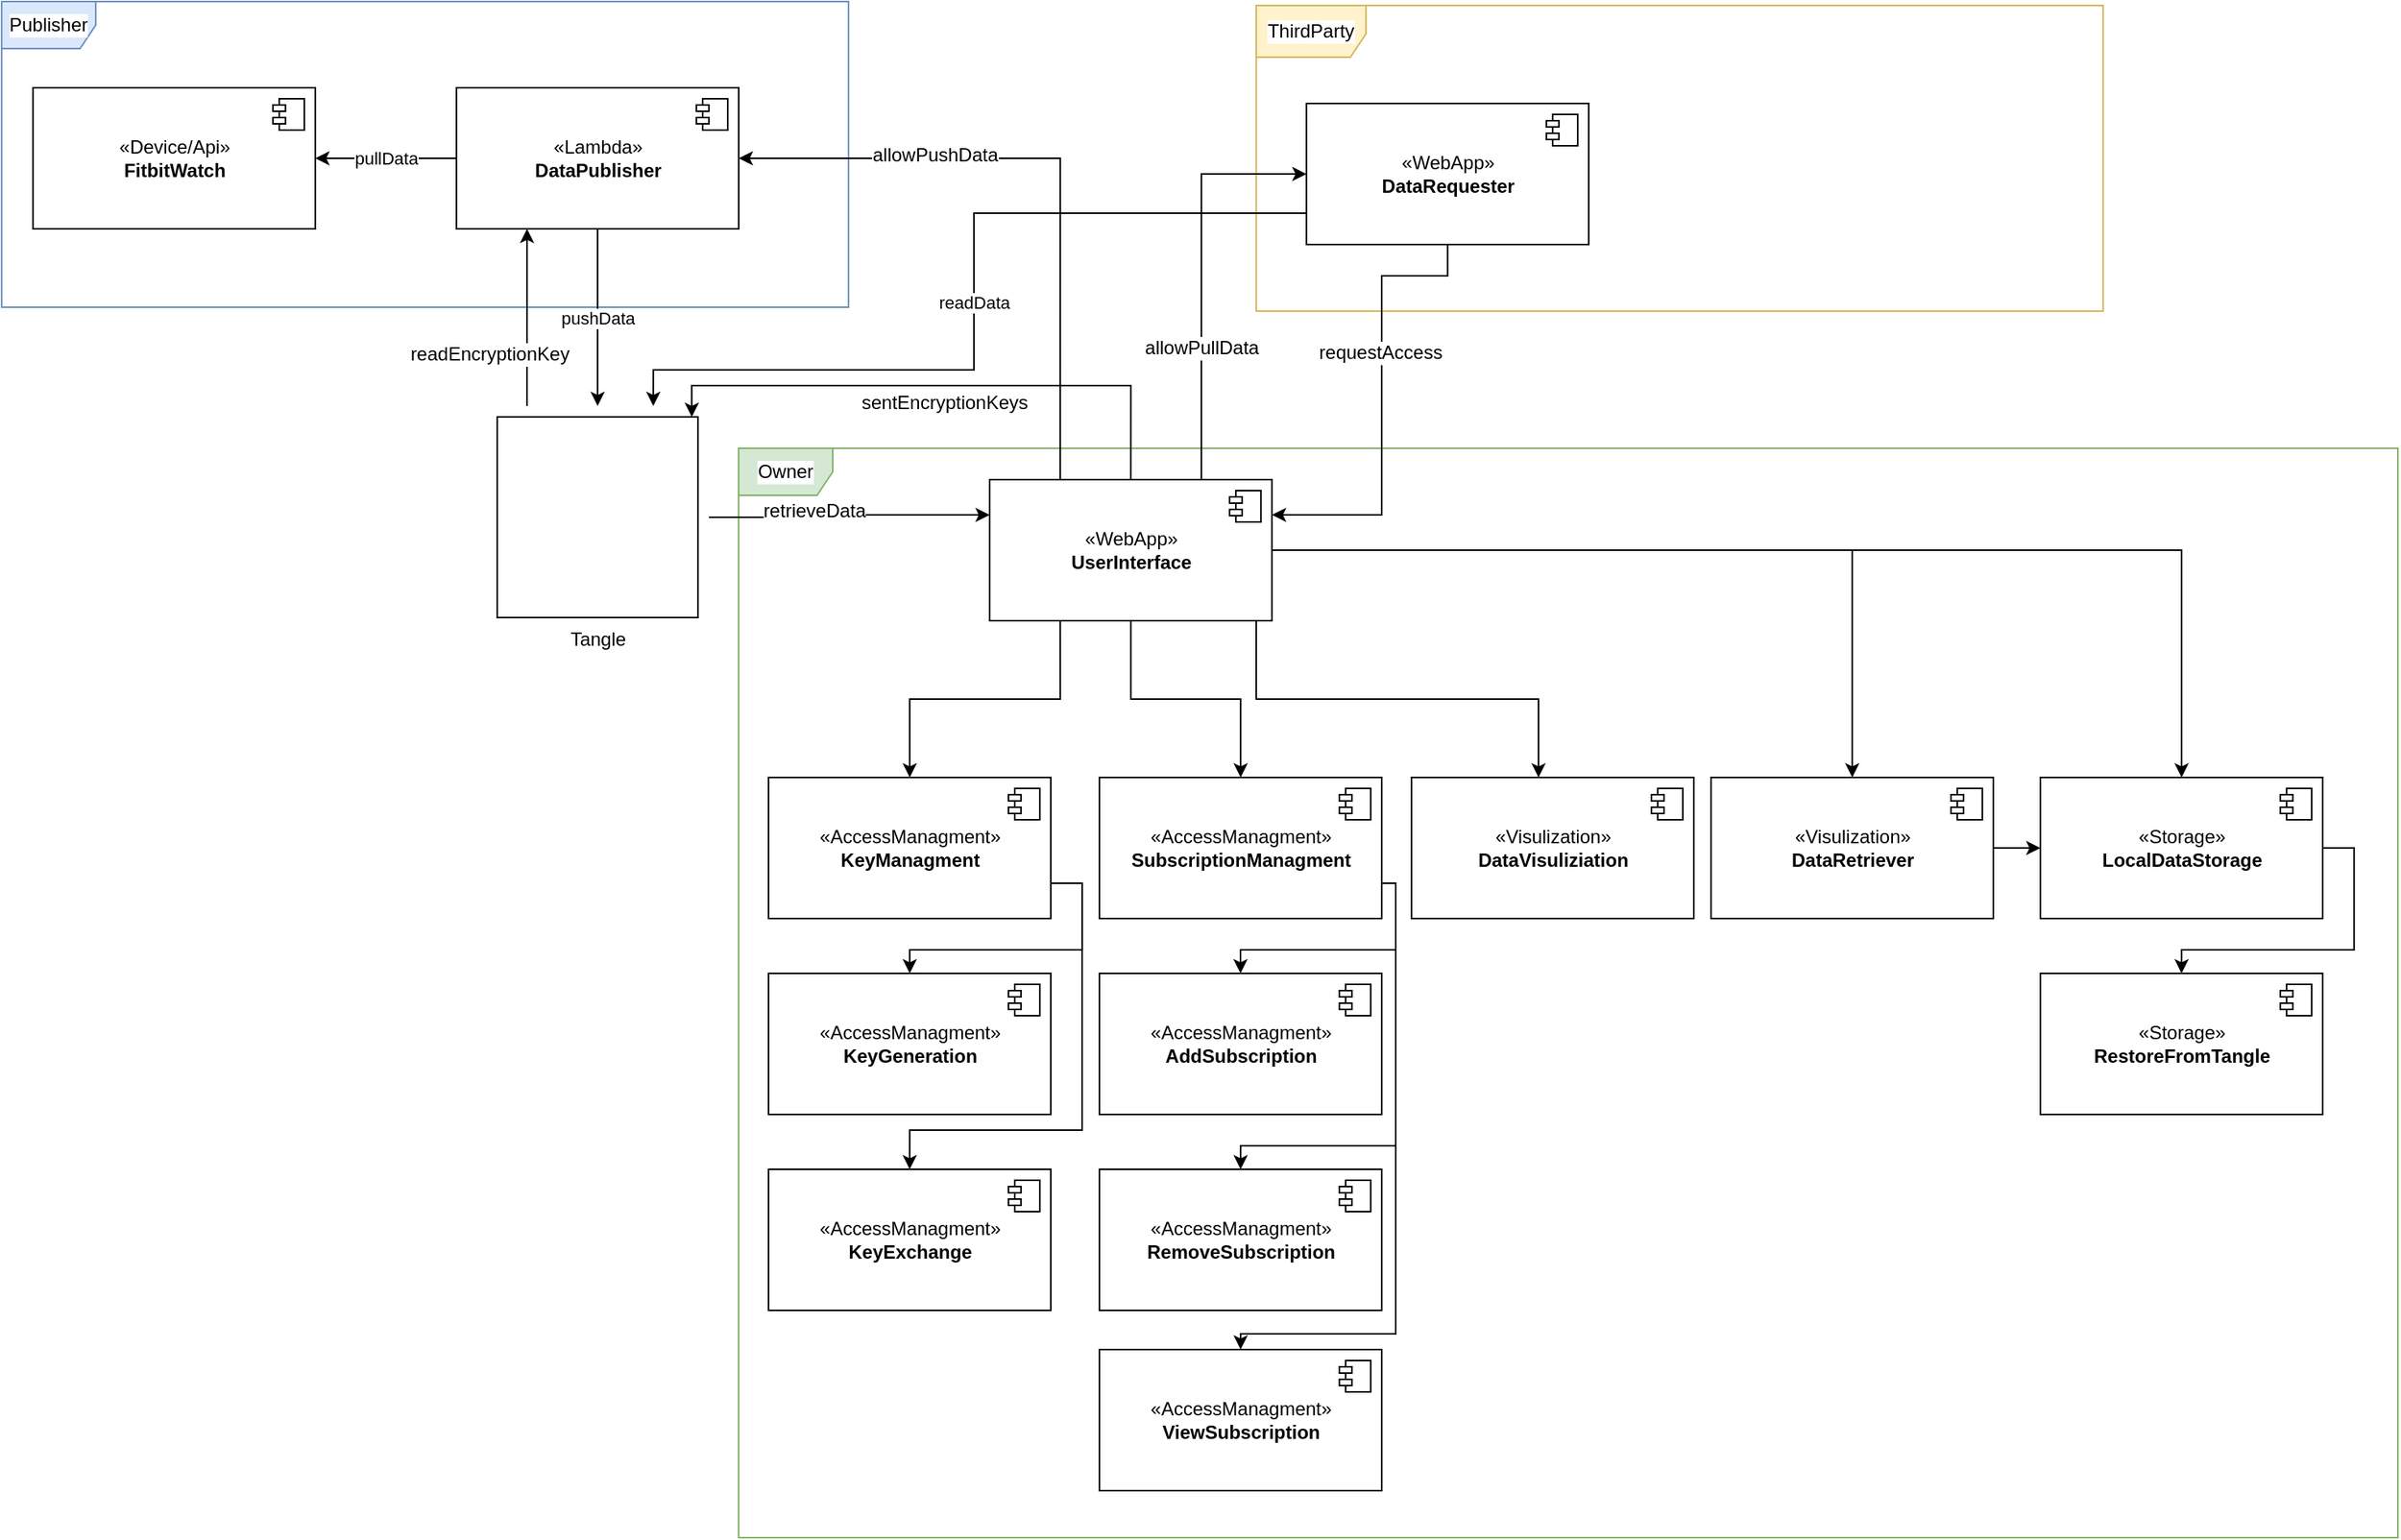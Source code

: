 <mxfile version="10.7.0" type="device"><diagram id="FgLuV2hUfHhvGy6_9pr4" name="Übersicht"><mxGraphModel dx="5411" dy="3857" grid="1" gridSize="10" guides="1" tooltips="1" connect="1" arrows="1" fold="1" page="1" pageScale="1" pageWidth="4681" pageHeight="3300" math="0" shadow="0"><root><mxCell id="0"/><mxCell id="1" parent="0"/><mxCell id="f9_b0NjgrRSd1ldwj8yh-47" value="Owner" style="shape=umlFrame;whiteSpace=wrap;html=1;labelBackgroundColor=#ffffff;fillColor=#d5e8d4;strokeColor=#82b366;" parent="1" vertex="1"><mxGeometry x="-2639" y="-1695" width="1058" height="695" as="geometry"/></mxCell><mxCell id="f9_b0NjgrRSd1ldwj8yh-46" value="Publisher" style="shape=umlFrame;whiteSpace=wrap;html=1;labelBackgroundColor=#ffffff;fillColor=#dae8fc;strokeColor=#6c8ebf;" parent="1" vertex="1"><mxGeometry x="-3108.929" y="-1980" width="540" height="195" as="geometry"/></mxCell><mxCell id="f9_b0NjgrRSd1ldwj8yh-48" value="ThirdParty" style="shape=umlFrame;whiteSpace=wrap;html=1;labelBackgroundColor=#ffffff;width=70;height=33;fillColor=#fff2cc;strokeColor=#d6b656;" parent="1" vertex="1"><mxGeometry x="-2308.929" y="-1977.5" width="540" height="195" as="geometry"/></mxCell><mxCell id="f9_b0NjgrRSd1ldwj8yh-13" style="edgeStyle=orthogonalEdgeStyle;rounded=0;orthogonalLoop=1;jettySize=auto;html=1;exitX=0;exitY=0.25;exitDx=0;exitDy=0;fontColor=#000000;startArrow=classic;startFill=1;endArrow=none;endFill=0;" parent="1" source="f9_b0NjgrRSd1ldwj8yh-1" target="f9_b0NjgrRSd1ldwj8yh-11" edge="1"><mxGeometry relative="1" as="geometry"/></mxCell><mxCell id="f9_b0NjgrRSd1ldwj8yh-14" value="retrieveData" style="text;html=1;resizable=0;points=[];align=center;verticalAlign=middle;labelBackgroundColor=#ffffff;fontColor=#000000;" parent="f9_b0NjgrRSd1ldwj8yh-13" vertex="1" connectable="0"><mxGeometry x="0.255" y="-4" relative="1" as="geometry"><mxPoint as="offset"/></mxGeometry></mxCell><mxCell id="f9_b0NjgrRSd1ldwj8yh-15" style="edgeStyle=orthogonalEdgeStyle;rounded=0;orthogonalLoop=1;jettySize=auto;html=1;exitX=0.25;exitY=0;exitDx=0;exitDy=0;entryX=1;entryY=0.5;entryDx=0;entryDy=0;startArrow=none;startFill=0;endArrow=classic;endFill=1;fontColor=#000000;" parent="1" source="f9_b0NjgrRSd1ldwj8yh-1" target="f9_b0NjgrRSd1ldwj8yh-3" edge="1"><mxGeometry relative="1" as="geometry"/></mxCell><mxCell id="f9_b0NjgrRSd1ldwj8yh-16" value="allowPushData" style="text;html=1;resizable=0;points=[];align=center;verticalAlign=middle;labelBackgroundColor=#ffffff;fontColor=#000000;" parent="f9_b0NjgrRSd1ldwj8yh-15" vertex="1" connectable="0"><mxGeometry x="0.206" y="38" relative="1" as="geometry"><mxPoint x="-38" y="-40" as="offset"/></mxGeometry></mxCell><mxCell id="f9_b0NjgrRSd1ldwj8yh-29" style="edgeStyle=orthogonalEdgeStyle;rounded=0;orthogonalLoop=1;jettySize=auto;html=1;exitX=0.75;exitY=1;exitDx=0;exitDy=0;startArrow=none;startFill=0;endArrow=classic;endFill=1;fontColor=#000000;" parent="1" source="f9_b0NjgrRSd1ldwj8yh-1" target="f9_b0NjgrRSd1ldwj8yh-27" edge="1"><mxGeometry relative="1" as="geometry"><Array as="points"><mxPoint x="-2308.929" y="-1585"/><mxPoint x="-2308.929" y="-1535"/><mxPoint x="-2128.929" y="-1535"/></Array></mxGeometry></mxCell><mxCell id="f9_b0NjgrRSd1ldwj8yh-32" value="" style="edgeStyle=orthogonalEdgeStyle;rounded=0;orthogonalLoop=1;jettySize=auto;html=1;startArrow=none;startFill=0;endArrow=classic;endFill=1;fontColor=#000000;" parent="1" source="f9_b0NjgrRSd1ldwj8yh-1" target="f9_b0NjgrRSd1ldwj8yh-30" edge="1"><mxGeometry relative="1" as="geometry"/></mxCell><mxCell id="f9_b0NjgrRSd1ldwj8yh-35" value="" style="edgeStyle=orthogonalEdgeStyle;rounded=0;orthogonalLoop=1;jettySize=auto;html=1;startArrow=none;startFill=0;endArrow=classic;endFill=1;fontColor=#000000;exitX=0.25;exitY=1;exitDx=0;exitDy=0;" parent="1" source="f9_b0NjgrRSd1ldwj8yh-1" target="f9_b0NjgrRSd1ldwj8yh-33" edge="1"><mxGeometry relative="1" as="geometry"/></mxCell><mxCell id="f9_b0NjgrRSd1ldwj8yh-39" value="" style="edgeStyle=orthogonalEdgeStyle;rounded=0;orthogonalLoop=1;jettySize=auto;html=1;startArrow=none;startFill=0;endArrow=classic;endFill=1;fontColor=#000000;" parent="1" source="f9_b0NjgrRSd1ldwj8yh-1" target="f9_b0NjgrRSd1ldwj8yh-37" edge="1"><mxGeometry relative="1" as="geometry"/></mxCell><mxCell id="f9_b0NjgrRSd1ldwj8yh-40" style="edgeStyle=orthogonalEdgeStyle;rounded=0;orthogonalLoop=1;jettySize=auto;html=1;exitX=0.5;exitY=0;exitDx=0;exitDy=0;entryX=0.923;entryY=0.049;entryDx=0;entryDy=0;startArrow=none;startFill=0;endArrow=classic;endFill=1;fontColor=#000000;entryPerimeter=0;" parent="1" source="f9_b0NjgrRSd1ldwj8yh-1" target="f9_b0NjgrRSd1ldwj8yh-11" edge="1"><mxGeometry relative="1" as="geometry"/></mxCell><mxCell id="f9_b0NjgrRSd1ldwj8yh-41" value="sentEncryptionKeys&lt;br&gt;" style="text;html=1;resizable=0;points=[];align=center;verticalAlign=middle;labelBackgroundColor=#ffffff;fontColor=#000000;" parent="f9_b0NjgrRSd1ldwj8yh-40" vertex="1" connectable="0"><mxGeometry x="0.694" y="-3" relative="1" as="geometry"><mxPoint x="125.5" y="13.5" as="offset"/></mxGeometry></mxCell><mxCell id="f9_b0NjgrRSd1ldwj8yh-44" style="edgeStyle=orthogonalEdgeStyle;rounded=0;orthogonalLoop=1;jettySize=auto;html=1;exitX=0.75;exitY=0;exitDx=0;exitDy=0;entryX=0;entryY=0.5;entryDx=0;entryDy=0;startArrow=none;startFill=0;endArrow=classic;endFill=1;fontColor=#000000;" parent="1" source="f9_b0NjgrRSd1ldwj8yh-1" target="f9_b0NjgrRSd1ldwj8yh-42" edge="1"><mxGeometry relative="1" as="geometry"/></mxCell><mxCell id="f9_b0NjgrRSd1ldwj8yh-45" value="allowPullData" style="text;html=1;resizable=0;points=[];align=center;verticalAlign=middle;labelBackgroundColor=#ffffff;fontColor=#000000;" parent="f9_b0NjgrRSd1ldwj8yh-44" vertex="1" connectable="0"><mxGeometry x="-0.359" relative="1" as="geometry"><mxPoint as="offset"/></mxGeometry></mxCell><mxCell id="f9_b0NjgrRSd1ldwj8yh-54" style="edgeStyle=orthogonalEdgeStyle;rounded=0;orthogonalLoop=1;jettySize=auto;html=1;exitX=1;exitY=0.5;exitDx=0;exitDy=0;startArrow=none;startFill=0;endArrow=classic;endFill=1;fontColor=#000000;" parent="1" source="f9_b0NjgrRSd1ldwj8yh-1" target="f9_b0NjgrRSd1ldwj8yh-52" edge="1"><mxGeometry relative="1" as="geometry"/></mxCell><mxCell id="f9_b0NjgrRSd1ldwj8yh-1" value="«WebApp»&lt;br&gt;&lt;b&gt;UserInterface&lt;/b&gt;" style="html=1;" parent="1" vertex="1"><mxGeometry x="-2478.929" y="-1675" width="180" height="90" as="geometry"/></mxCell><mxCell id="f9_b0NjgrRSd1ldwj8yh-2" value="" style="shape=component;jettyWidth=8;jettyHeight=4;" parent="f9_b0NjgrRSd1ldwj8yh-1" vertex="1"><mxGeometry x="1" width="20" height="20" relative="1" as="geometry"><mxPoint x="-27" y="7" as="offset"/></mxGeometry></mxCell><mxCell id="f9_b0NjgrRSd1ldwj8yh-80" style="edgeStyle=orthogonalEdgeStyle;rounded=0;orthogonalLoop=1;jettySize=auto;html=1;exitX=1;exitY=0.5;exitDx=0;exitDy=0;entryX=0.5;entryY=0;entryDx=0;entryDy=0;startArrow=none;startFill=0;endArrow=classic;endFill=1;fontColor=#000000;" parent="1" source="f9_b0NjgrRSd1ldwj8yh-52" target="f9_b0NjgrRSd1ldwj8yh-78" edge="1"><mxGeometry relative="1" as="geometry"/></mxCell><mxCell id="f9_b0NjgrRSd1ldwj8yh-52" value="«Storage»&lt;br&gt;&lt;b&gt;LocalDataStorage&lt;/b&gt;" style="html=1;" parent="1" vertex="1"><mxGeometry x="-1808.929" y="-1485" width="180" height="90" as="geometry"/></mxCell><mxCell id="f9_b0NjgrRSd1ldwj8yh-53" value="" style="shape=component;jettyWidth=8;jettyHeight=4;" parent="f9_b0NjgrRSd1ldwj8yh-52" vertex="1"><mxGeometry x="1" width="20" height="20" relative="1" as="geometry"><mxPoint x="-27" y="7" as="offset"/></mxGeometry></mxCell><mxCell id="f9_b0NjgrRSd1ldwj8yh-72" style="edgeStyle=orthogonalEdgeStyle;rounded=0;orthogonalLoop=1;jettySize=auto;html=1;exitX=1;exitY=0.5;exitDx=0;exitDy=0;entryX=0;entryY=0.5;entryDx=0;entryDy=0;startArrow=none;startFill=0;endArrow=classic;endFill=1;fontColor=#000000;" parent="1" source="f9_b0NjgrRSd1ldwj8yh-37" target="f9_b0NjgrRSd1ldwj8yh-52" edge="1"><mxGeometry relative="1" as="geometry"/></mxCell><mxCell id="f9_b0NjgrRSd1ldwj8yh-37" value="«Visulization»&lt;br&gt;&lt;b&gt;DataRetriever&lt;/b&gt;" style="html=1;" parent="1" vertex="1"><mxGeometry x="-2018.929" y="-1485" width="180" height="90" as="geometry"/></mxCell><mxCell id="f9_b0NjgrRSd1ldwj8yh-38" value="" style="shape=component;jettyWidth=8;jettyHeight=4;" parent="f9_b0NjgrRSd1ldwj8yh-37" vertex="1"><mxGeometry x="1" width="20" height="20" relative="1" as="geometry"><mxPoint x="-27" y="7" as="offset"/></mxGeometry></mxCell><mxCell id="f9_b0NjgrRSd1ldwj8yh-68" style="edgeStyle=orthogonalEdgeStyle;rounded=0;orthogonalLoop=1;jettySize=auto;html=1;exitX=1;exitY=0.75;exitDx=0;exitDy=0;startArrow=none;startFill=0;endArrow=classic;endFill=1;fontColor=#000000;" parent="1" source="f9_b0NjgrRSd1ldwj8yh-30" target="f9_b0NjgrRSd1ldwj8yh-66" edge="1"><mxGeometry relative="1" as="geometry"><Array as="points"><mxPoint x="-2220" y="-1418"/><mxPoint x="-2220" y="-1375"/><mxPoint x="-2319" y="-1375"/></Array></mxGeometry></mxCell><mxCell id="f9_b0NjgrRSd1ldwj8yh-71" style="edgeStyle=orthogonalEdgeStyle;rounded=0;orthogonalLoop=1;jettySize=auto;html=1;exitX=1;exitY=0.75;exitDx=0;exitDy=0;entryX=0.5;entryY=0;entryDx=0;entryDy=0;startArrow=none;startFill=0;endArrow=classic;endFill=1;fontColor=#000000;" parent="1" source="f9_b0NjgrRSd1ldwj8yh-30" target="f9_b0NjgrRSd1ldwj8yh-69" edge="1"><mxGeometry relative="1" as="geometry"><Array as="points"><mxPoint x="-2220" y="-1418"/><mxPoint x="-2220" y="-1250"/><mxPoint x="-2319" y="-1250"/></Array></mxGeometry></mxCell><mxCell id="f9_b0NjgrRSd1ldwj8yh-75" style="edgeStyle=orthogonalEdgeStyle;rounded=0;orthogonalLoop=1;jettySize=auto;html=1;exitX=1;exitY=0.75;exitDx=0;exitDy=0;entryX=0.5;entryY=0;entryDx=0;entryDy=0;startArrow=none;startFill=0;endArrow=classic;endFill=1;fontColor=#000000;" parent="1" source="f9_b0NjgrRSd1ldwj8yh-30" target="f9_b0NjgrRSd1ldwj8yh-73" edge="1"><mxGeometry relative="1" as="geometry"><Array as="points"><mxPoint x="-2220" y="-1418"/><mxPoint x="-2220" y="-1130"/><mxPoint x="-2319" y="-1130"/></Array></mxGeometry></mxCell><mxCell id="f9_b0NjgrRSd1ldwj8yh-30" value="«AccessManagment»&lt;br&gt;&lt;b&gt;SubscriptionManagment&lt;/b&gt;" style="html=1;" parent="1" vertex="1"><mxGeometry x="-2408.929" y="-1485" width="180" height="90" as="geometry"/></mxCell><mxCell id="f9_b0NjgrRSd1ldwj8yh-31" value="" style="shape=component;jettyWidth=8;jettyHeight=4;" parent="f9_b0NjgrRSd1ldwj8yh-30" vertex="1"><mxGeometry x="1" width="20" height="20" relative="1" as="geometry"><mxPoint x="-27" y="7" as="offset"/></mxGeometry></mxCell><mxCell id="f9_b0NjgrRSd1ldwj8yh-12" value="pushData" style="edgeStyle=orthogonalEdgeStyle;rounded=0;orthogonalLoop=1;jettySize=auto;html=1;exitX=0.5;exitY=1;exitDx=0;exitDy=0;fontColor=#000000;" parent="1" source="f9_b0NjgrRSd1ldwj8yh-3" target="f9_b0NjgrRSd1ldwj8yh-11" edge="1"><mxGeometry relative="1" as="geometry"/></mxCell><mxCell id="f9_b0NjgrRSd1ldwj8yh-3" value="«Lambda»&lt;br&gt;&lt;b&gt;DataPublisher&lt;/b&gt;" style="html=1;" parent="1" vertex="1"><mxGeometry x="-2818.929" y="-1925" width="180" height="90" as="geometry"/></mxCell><mxCell id="f9_b0NjgrRSd1ldwj8yh-4" value="" style="shape=component;jettyWidth=8;jettyHeight=4;" parent="f9_b0NjgrRSd1ldwj8yh-3" vertex="1"><mxGeometry x="1" width="20" height="20" relative="1" as="geometry"><mxPoint x="-27" y="7" as="offset"/></mxGeometry></mxCell><mxCell id="f9_b0NjgrRSd1ldwj8yh-7" value="pullData&lt;br&gt;" style="edgeStyle=orthogonalEdgeStyle;rounded=0;orthogonalLoop=1;jettySize=auto;html=1;exitX=1;exitY=0.5;exitDx=0;exitDy=0;entryX=0;entryY=0.5;entryDx=0;entryDy=0;startArrow=classic;startFill=1;endArrow=none;endFill=0;" parent="1" source="f9_b0NjgrRSd1ldwj8yh-5" target="f9_b0NjgrRSd1ldwj8yh-3" edge="1"><mxGeometry relative="1" as="geometry"/></mxCell><mxCell id="f9_b0NjgrRSd1ldwj8yh-5" value="«Device/Api»&lt;br&gt;&lt;b&gt;FitbitWatch&lt;/b&gt;" style="html=1;" parent="1" vertex="1"><mxGeometry x="-3088.929" y="-1925" width="180" height="90" as="geometry"/></mxCell><mxCell id="f9_b0NjgrRSd1ldwj8yh-6" value="" style="shape=component;jettyWidth=8;jettyHeight=4;" parent="f9_b0NjgrRSd1ldwj8yh-5" vertex="1"><mxGeometry x="1" width="20" height="20" relative="1" as="geometry"><mxPoint x="-27" y="7" as="offset"/></mxGeometry></mxCell><mxCell id="f9_b0NjgrRSd1ldwj8yh-58" style="edgeStyle=orthogonalEdgeStyle;rounded=0;orthogonalLoop=1;jettySize=auto;html=1;entryX=0.25;entryY=1;entryDx=0;entryDy=0;startArrow=none;startFill=0;endArrow=classic;endFill=1;fontColor=#000000;" parent="1" source="f9_b0NjgrRSd1ldwj8yh-11" target="f9_b0NjgrRSd1ldwj8yh-3" edge="1"><mxGeometry relative="1" as="geometry"><Array as="points"><mxPoint x="-2773.929" y="-1745"/><mxPoint x="-2773.929" y="-1745"/></Array></mxGeometry></mxCell><mxCell id="f9_b0NjgrRSd1ldwj8yh-59" value="readEncryptionKey" style="text;html=1;resizable=0;points=[];align=center;verticalAlign=middle;labelBackgroundColor=#ffffff;fontColor=#000000;" parent="f9_b0NjgrRSd1ldwj8yh-58" vertex="1" connectable="0"><mxGeometry x="-0.221" y="-1" relative="1" as="geometry"><mxPoint x="-25.5" y="11" as="offset"/></mxGeometry></mxCell><mxCell id="f9_b0NjgrRSd1ldwj8yh-11" value="Tangle&lt;br&gt;" style="shape=image;html=1;verticalAlign=top;verticalLabelPosition=bottom;labelBackgroundColor=#ffffff;imageAspect=0;aspect=fixed;image=https://cdn3.iconfinder.com/data/icons/technology-mix/200/Technology_Mix_-_Final-07-128.png;fontColor=#000000;labelBorderColor=none;imageBackground=none;imageBorder=#000000;perimeterSpacing=7;" parent="1" vertex="1"><mxGeometry x="-2792.929" y="-1715" width="128" height="128" as="geometry"/></mxCell><mxCell id="f9_b0NjgrRSd1ldwj8yh-27" value="«Visulization»&lt;br&gt;&lt;b&gt;DataVisuliziation&lt;/b&gt;" style="html=1;labelBackgroundColor=#ffffff;fontColor=#000000;" parent="1" vertex="1"><mxGeometry x="-2209.929" y="-1485" width="180" height="90" as="geometry"/></mxCell><mxCell id="f9_b0NjgrRSd1ldwj8yh-28" value="" style="shape=component;jettyWidth=8;jettyHeight=4;" parent="f9_b0NjgrRSd1ldwj8yh-27" vertex="1"><mxGeometry x="1" width="20" height="20" relative="1" as="geometry"><mxPoint x="-27" y="7" as="offset"/></mxGeometry></mxCell><mxCell id="f9_b0NjgrRSd1ldwj8yh-49" style="edgeStyle=orthogonalEdgeStyle;rounded=0;orthogonalLoop=1;jettySize=auto;html=1;startArrow=none;startFill=0;endArrow=classic;endFill=1;fontColor=#000000;entryX=1;entryY=0.25;entryDx=0;entryDy=0;" parent="1" source="f9_b0NjgrRSd1ldwj8yh-42" target="f9_b0NjgrRSd1ldwj8yh-1" edge="1"><mxGeometry relative="1" as="geometry"><Array as="points"><mxPoint x="-2186.929" y="-1805"/><mxPoint x="-2228.929" y="-1805"/><mxPoint x="-2228.929" y="-1653"/></Array></mxGeometry></mxCell><mxCell id="f9_b0NjgrRSd1ldwj8yh-50" value="requestAccess" style="text;html=1;resizable=0;points=[];align=center;verticalAlign=middle;labelBackgroundColor=#ffffff;fontColor=#000000;" parent="f9_b0NjgrRSd1ldwj8yh-49" vertex="1" connectable="0"><mxGeometry x="-0.224" y="-1" relative="1" as="geometry"><mxPoint as="offset"/></mxGeometry></mxCell><mxCell id="f9_b0NjgrRSd1ldwj8yh-56" value="readData" style="edgeStyle=orthogonalEdgeStyle;orthogonalLoop=1;jettySize=auto;html=1;entryX=0.75;entryY=0;entryDx=0;entryDy=0;startArrow=none;startFill=0;endArrow=classic;endFill=1;fontColor=#000000;rounded=0;" parent="1" source="f9_b0NjgrRSd1ldwj8yh-42" target="f9_b0NjgrRSd1ldwj8yh-11" edge="1"><mxGeometry relative="1" as="geometry"><Array as="points"><mxPoint x="-2488.929" y="-1845"/><mxPoint x="-2488.929" y="-1745"/><mxPoint x="-2692.929" y="-1745"/></Array></mxGeometry></mxCell><mxCell id="f9_b0NjgrRSd1ldwj8yh-42" value="«WebApp»&lt;br&gt;&lt;b&gt;DataRequester&lt;/b&gt;" style="html=1;labelBackgroundColor=#ffffff;fontColor=#000000;" parent="1" vertex="1"><mxGeometry x="-2276.929" y="-1915" width="180" height="90" as="geometry"/></mxCell><mxCell id="f9_b0NjgrRSd1ldwj8yh-43" value="" style="shape=component;jettyWidth=8;jettyHeight=4;" parent="f9_b0NjgrRSd1ldwj8yh-42" vertex="1"><mxGeometry x="1" width="20" height="20" relative="1" as="geometry"><mxPoint x="-27" y="7" as="offset"/></mxGeometry></mxCell><mxCell id="f9_b0NjgrRSd1ldwj8yh-62" style="edgeStyle=orthogonalEdgeStyle;rounded=0;orthogonalLoop=1;jettySize=auto;html=1;exitX=1;exitY=0.75;exitDx=0;exitDy=0;startArrow=none;startFill=0;endArrow=classic;endFill=1;fontColor=#000000;" parent="1" source="f9_b0NjgrRSd1ldwj8yh-33" target="f9_b0NjgrRSd1ldwj8yh-60" edge="1"><mxGeometry relative="1" as="geometry"/></mxCell><mxCell id="f9_b0NjgrRSd1ldwj8yh-65" style="edgeStyle=orthogonalEdgeStyle;rounded=0;orthogonalLoop=1;jettySize=auto;html=1;exitX=1;exitY=0.75;exitDx=0;exitDy=0;entryX=0.5;entryY=0;entryDx=0;entryDy=0;startArrow=none;startFill=0;endArrow=classic;endFill=1;fontColor=#000000;" parent="1" source="f9_b0NjgrRSd1ldwj8yh-33" target="f9_b0NjgrRSd1ldwj8yh-63" edge="1"><mxGeometry relative="1" as="geometry"><Array as="points"><mxPoint x="-2420" y="-1418"/><mxPoint x="-2420" y="-1260"/><mxPoint x="-2530" y="-1260"/></Array></mxGeometry></mxCell><mxCell id="f9_b0NjgrRSd1ldwj8yh-33" value="«AccessManagment»&lt;br&gt;&lt;b&gt;KeyManagment&lt;/b&gt;" style="html=1;" parent="1" vertex="1"><mxGeometry x="-2619.929" y="-1485" width="180" height="90" as="geometry"/></mxCell><mxCell id="f9_b0NjgrRSd1ldwj8yh-34" value="" style="shape=component;jettyWidth=8;jettyHeight=4;" parent="f9_b0NjgrRSd1ldwj8yh-33" vertex="1"><mxGeometry x="1" width="20" height="20" relative="1" as="geometry"><mxPoint x="-27" y="7" as="offset"/></mxGeometry></mxCell><mxCell id="f9_b0NjgrRSd1ldwj8yh-60" value="«AccessManagment»&lt;br&gt;&lt;b&gt;KeyGeneration&lt;br&gt;&lt;/b&gt;" style="html=1;" parent="1" vertex="1"><mxGeometry x="-2619.929" y="-1360" width="180" height="90" as="geometry"/></mxCell><mxCell id="f9_b0NjgrRSd1ldwj8yh-61" value="" style="shape=component;jettyWidth=8;jettyHeight=4;" parent="f9_b0NjgrRSd1ldwj8yh-60" vertex="1"><mxGeometry x="1" width="20" height="20" relative="1" as="geometry"><mxPoint x="-27" y="7" as="offset"/></mxGeometry></mxCell><mxCell id="f9_b0NjgrRSd1ldwj8yh-63" value="«AccessManagment»&lt;br&gt;&lt;b&gt;KeyExchange&lt;/b&gt;" style="html=1;" parent="1" vertex="1"><mxGeometry x="-2619.929" y="-1235" width="180" height="90" as="geometry"/></mxCell><mxCell id="f9_b0NjgrRSd1ldwj8yh-64" value="" style="shape=component;jettyWidth=8;jettyHeight=4;" parent="f9_b0NjgrRSd1ldwj8yh-63" vertex="1"><mxGeometry x="1" width="20" height="20" relative="1" as="geometry"><mxPoint x="-27" y="7" as="offset"/></mxGeometry></mxCell><mxCell id="f9_b0NjgrRSd1ldwj8yh-66" value="«AccessManagment»&lt;br&gt;&lt;b&gt;AddSubscription&lt;/b&gt;" style="html=1;" parent="1" vertex="1"><mxGeometry x="-2408.929" y="-1360" width="180" height="90" as="geometry"/></mxCell><mxCell id="f9_b0NjgrRSd1ldwj8yh-67" value="" style="shape=component;jettyWidth=8;jettyHeight=4;" parent="f9_b0NjgrRSd1ldwj8yh-66" vertex="1"><mxGeometry x="1" width="20" height="20" relative="1" as="geometry"><mxPoint x="-27" y="7" as="offset"/></mxGeometry></mxCell><mxCell id="f9_b0NjgrRSd1ldwj8yh-69" value="«AccessManagment»&lt;br&gt;&lt;b&gt;RemoveSubscription&lt;/b&gt;" style="html=1;" parent="1" vertex="1"><mxGeometry x="-2408.929" y="-1235" width="180" height="90" as="geometry"/></mxCell><mxCell id="f9_b0NjgrRSd1ldwj8yh-70" value="" style="shape=component;jettyWidth=8;jettyHeight=4;" parent="f9_b0NjgrRSd1ldwj8yh-69" vertex="1"><mxGeometry x="1" width="20" height="20" relative="1" as="geometry"><mxPoint x="-27" y="7" as="offset"/></mxGeometry></mxCell><mxCell id="f9_b0NjgrRSd1ldwj8yh-73" value="«AccessManagment»&lt;br&gt;&lt;b&gt;ViewSubscription&lt;/b&gt;" style="html=1;" parent="1" vertex="1"><mxGeometry x="-2408.929" y="-1120" width="180" height="90" as="geometry"/></mxCell><mxCell id="f9_b0NjgrRSd1ldwj8yh-74" value="" style="shape=component;jettyWidth=8;jettyHeight=4;" parent="f9_b0NjgrRSd1ldwj8yh-73" vertex="1"><mxGeometry x="1" width="20" height="20" relative="1" as="geometry"><mxPoint x="-27" y="7" as="offset"/></mxGeometry></mxCell><mxCell id="f9_b0NjgrRSd1ldwj8yh-78" value="«Storage»&lt;br&gt;&lt;b&gt;RestoreFromTangle&lt;/b&gt;" style="html=1;" parent="1" vertex="1"><mxGeometry x="-1808.929" y="-1360" width="180" height="90" as="geometry"/></mxCell><mxCell id="f9_b0NjgrRSd1ldwj8yh-79" value="" style="shape=component;jettyWidth=8;jettyHeight=4;" parent="f9_b0NjgrRSd1ldwj8yh-78" vertex="1"><mxGeometry x="1" width="20" height="20" relative="1" as="geometry"><mxPoint x="-27" y="7" as="offset"/></mxGeometry></mxCell></root></mxGraphModel></diagram></mxfile>
